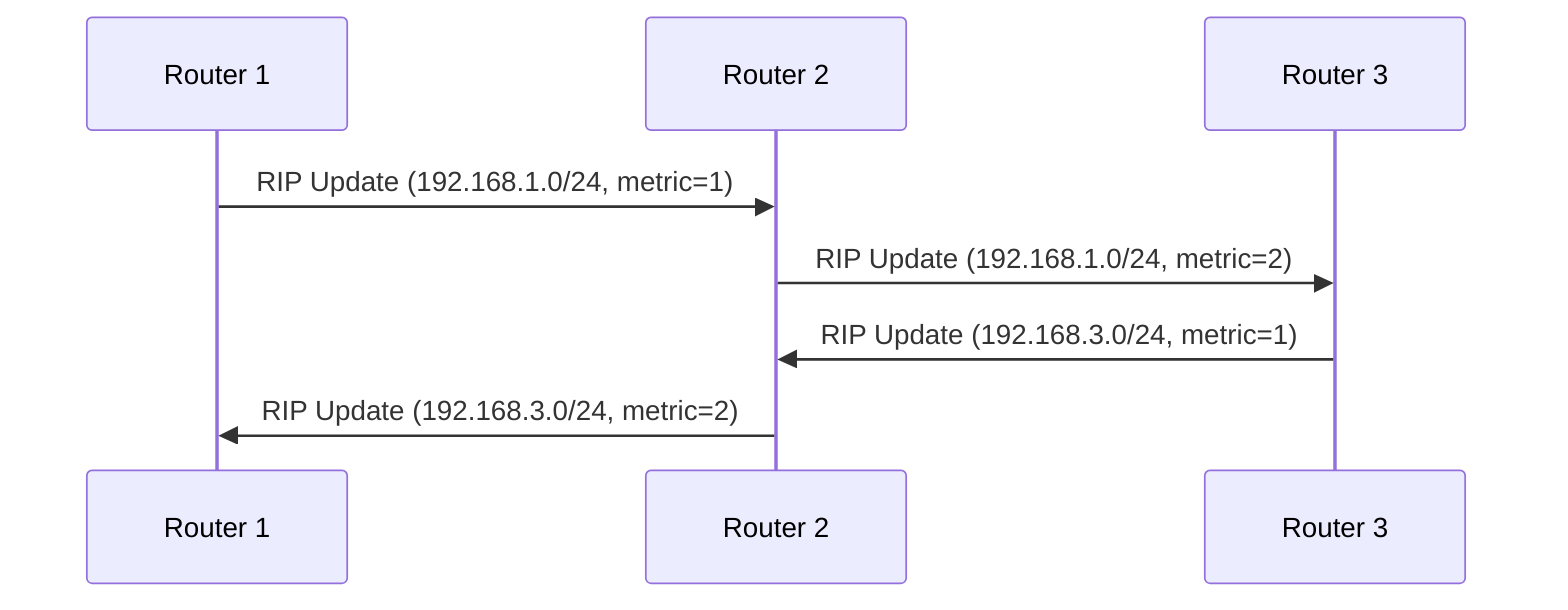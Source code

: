 sequenceDiagram
    participant R1 as Router 1
    participant R2 as Router 2
    participant R3 as Router 3
    
    R1->>R2: RIP Update (192.168.1.0/24, metric=1)
    R2->>R3: RIP Update (192.168.1.0/24, metric=2)
    R3->>R2: RIP Update (192.168.3.0/24, metric=1)
    R2->>R1: RIP Update (192.168.3.0/24, metric=2)